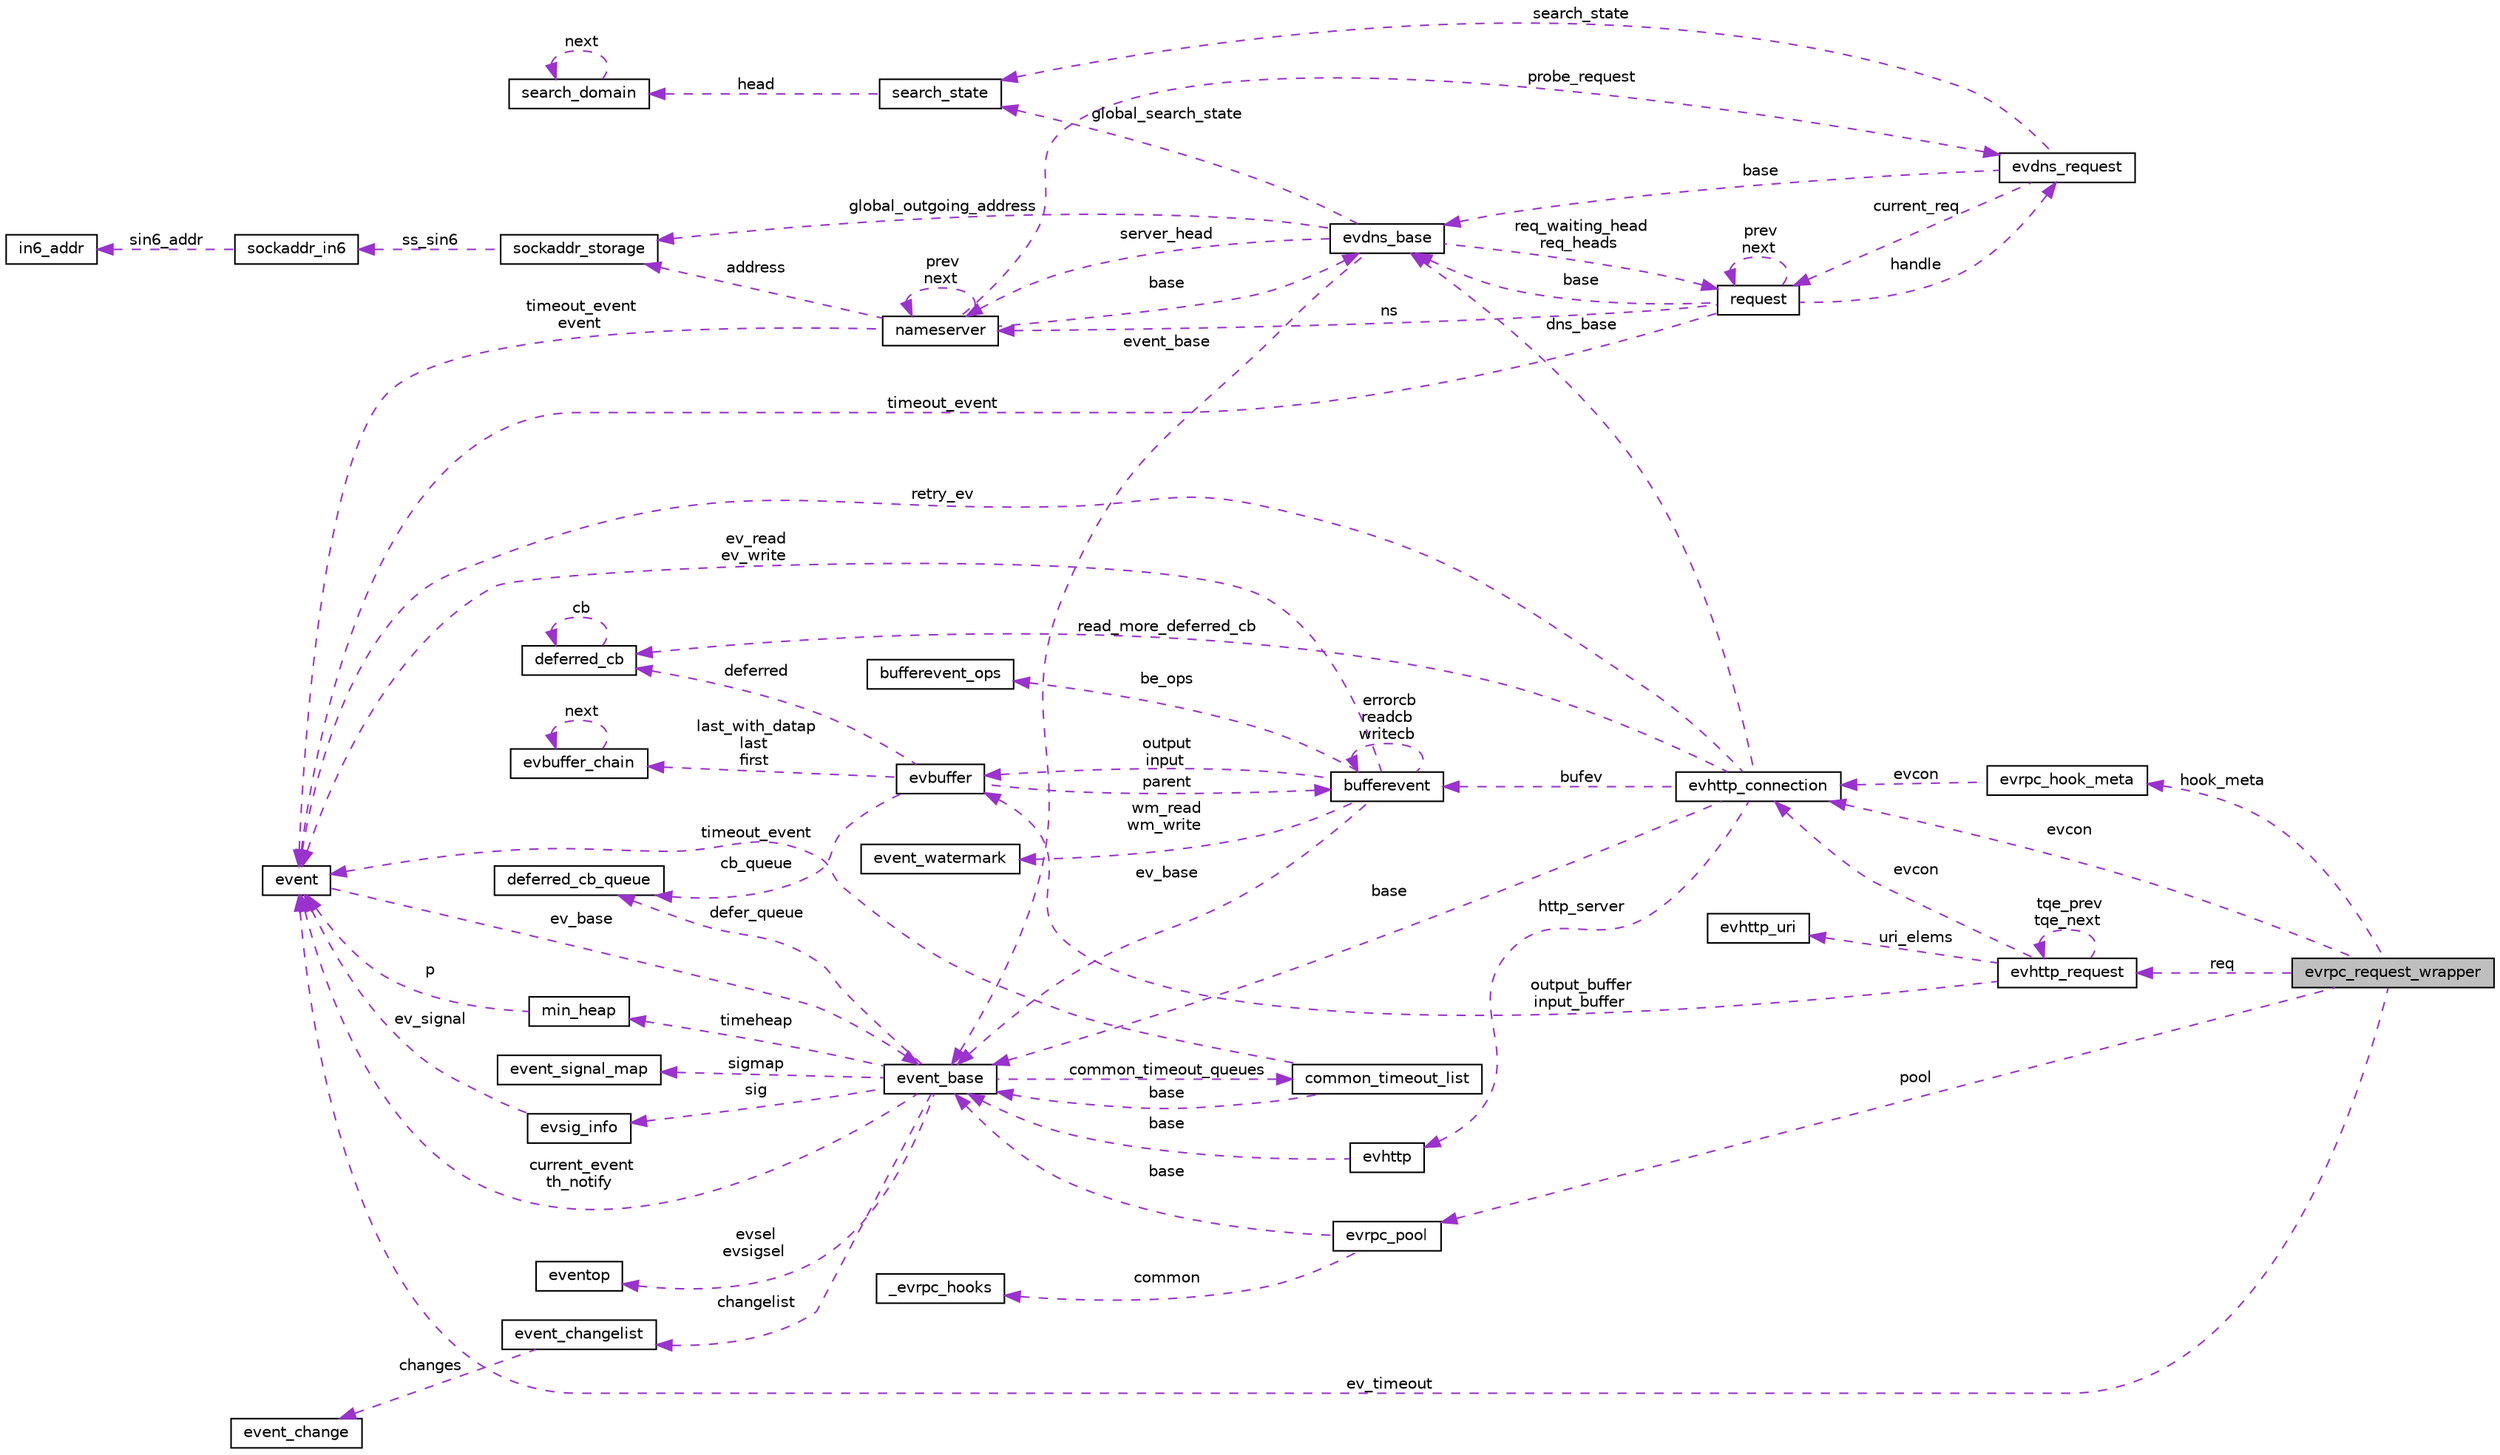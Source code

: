 digraph G
{
  edge [fontname="Helvetica",fontsize="10",labelfontname="Helvetica",labelfontsize="10"];
  node [fontname="Helvetica",fontsize="10",shape=record];
  rankdir="LR";
  Node1 [label="evrpc_request_wrapper",height=0.2,width=0.4,color="black", fillcolor="grey75", style="filled" fontcolor="black"];
  Node2 -> Node1 [dir="back",color="darkorchid3",fontsize="10",style="dashed",label=" evcon" ,fontname="Helvetica"];
  Node2 [label="evhttp_connection",height=0.2,width=0.4,color="black", fillcolor="white", style="filled",URL="$structevhttp__connection.html"];
  Node3 -> Node2 [dir="back",color="darkorchid3",fontsize="10",style="dashed",label=" dns_base" ,fontname="Helvetica"];
  Node3 [label="evdns_base",height=0.2,width=0.4,color="black", fillcolor="white", style="filled",URL="$structevdns__base.html"];
  Node4 -> Node3 [dir="back",color="darkorchid3",fontsize="10",style="dashed",label=" global_outgoing_address" ,fontname="Helvetica"];
  Node4 [label="sockaddr_storage",height=0.2,width=0.4,color="black", fillcolor="white", style="filled",URL="$structsockaddr__storage.html"];
  Node5 -> Node4 [dir="back",color="darkorchid3",fontsize="10",style="dashed",label=" ss_sin6" ,fontname="Helvetica"];
  Node5 [label="sockaddr_in6",height=0.2,width=0.4,color="black", fillcolor="white", style="filled",URL="$structsockaddr__in6.html"];
  Node6 -> Node5 [dir="back",color="darkorchid3",fontsize="10",style="dashed",label=" sin6_addr" ,fontname="Helvetica"];
  Node6 [label="in6_addr",height=0.2,width=0.4,color="black", fillcolor="white", style="filled",URL="$structin6__addr.html"];
  Node7 -> Node3 [dir="back",color="darkorchid3",fontsize="10",style="dashed",label=" server_head" ,fontname="Helvetica"];
  Node7 [label="nameserver",height=0.2,width=0.4,color="black", fillcolor="white", style="filled",URL="$structnameserver.html"];
  Node3 -> Node7 [dir="back",color="darkorchid3",fontsize="10",style="dashed",label=" base" ,fontname="Helvetica"];
  Node8 -> Node7 [dir="back",color="darkorchid3",fontsize="10",style="dashed",label=" timeout_event\nevent" ,fontname="Helvetica"];
  Node8 [label="event",height=0.2,width=0.4,color="black", fillcolor="white", style="filled",URL="$structevent.html"];
  Node9 -> Node8 [dir="back",color="darkorchid3",fontsize="10",style="dashed",label=" ev_base" ,fontname="Helvetica"];
  Node9 [label="event_base",height=0.2,width=0.4,color="black", fillcolor="white", style="filled",URL="$structevent__base.html"];
  Node10 -> Node9 [dir="back",color="darkorchid3",fontsize="10",style="dashed",label=" evsel\nevsigsel" ,fontname="Helvetica"];
  Node10 [label="eventop",height=0.2,width=0.4,color="black", fillcolor="white", style="filled",URL="$structeventop.html"];
  Node11 -> Node9 [dir="back",color="darkorchid3",fontsize="10",style="dashed",label=" sig" ,fontname="Helvetica"];
  Node11 [label="evsig_info",height=0.2,width=0.4,color="black", fillcolor="white", style="filled",URL="$structevsig__info.html"];
  Node8 -> Node11 [dir="back",color="darkorchid3",fontsize="10",style="dashed",label=" ev_signal" ,fontname="Helvetica"];
  Node12 -> Node9 [dir="back",color="darkorchid3",fontsize="10",style="dashed",label=" timeheap" ,fontname="Helvetica"];
  Node12 [label="min_heap",height=0.2,width=0.4,color="black", fillcolor="white", style="filled",URL="$structmin__heap.html"];
  Node8 -> Node12 [dir="back",color="darkorchid3",fontsize="10",style="dashed",label=" p" ,fontname="Helvetica"];
  Node13 -> Node9 [dir="back",color="darkorchid3",fontsize="10",style="dashed",label=" defer_queue" ,fontname="Helvetica"];
  Node13 [label="deferred_cb_queue",height=0.2,width=0.4,color="black", fillcolor="white", style="filled",URL="$structdeferred__cb__queue.html"];
  Node8 -> Node9 [dir="back",color="darkorchid3",fontsize="10",style="dashed",label=" current_event\nth_notify" ,fontname="Helvetica"];
  Node14 -> Node9 [dir="back",color="darkorchid3",fontsize="10",style="dashed",label=" common_timeout_queues" ,fontname="Helvetica"];
  Node14 [label="common_timeout_list",height=0.2,width=0.4,color="black", fillcolor="white", style="filled",URL="$structcommon__timeout__list.html"];
  Node8 -> Node14 [dir="back",color="darkorchid3",fontsize="10",style="dashed",label=" timeout_event" ,fontname="Helvetica"];
  Node9 -> Node14 [dir="back",color="darkorchid3",fontsize="10",style="dashed",label=" base" ,fontname="Helvetica"];
  Node15 -> Node9 [dir="back",color="darkorchid3",fontsize="10",style="dashed",label=" sigmap" ,fontname="Helvetica"];
  Node15 [label="event_signal_map",height=0.2,width=0.4,color="black", fillcolor="white", style="filled",URL="$structevent__signal__map.html"];
  Node16 -> Node9 [dir="back",color="darkorchid3",fontsize="10",style="dashed",label=" changelist" ,fontname="Helvetica"];
  Node16 [label="event_changelist",height=0.2,width=0.4,color="black", fillcolor="white", style="filled",URL="$structevent__changelist.html"];
  Node17 -> Node16 [dir="back",color="darkorchid3",fontsize="10",style="dashed",label=" changes" ,fontname="Helvetica"];
  Node17 [label="event_change",height=0.2,width=0.4,color="black", fillcolor="white", style="filled",URL="$structevent__change.html"];
  Node4 -> Node7 [dir="back",color="darkorchid3",fontsize="10",style="dashed",label=" address" ,fontname="Helvetica"];
  Node18 -> Node7 [dir="back",color="darkorchid3",fontsize="10",style="dashed",label=" probe_request" ,fontname="Helvetica"];
  Node18 [label="evdns_request",height=0.2,width=0.4,color="black", fillcolor="white", style="filled",URL="$structevdns__request.html"];
  Node3 -> Node18 [dir="back",color="darkorchid3",fontsize="10",style="dashed",label=" base" ,fontname="Helvetica"];
  Node19 -> Node18 [dir="back",color="darkorchid3",fontsize="10",style="dashed",label=" current_req" ,fontname="Helvetica"];
  Node19 [label="request",height=0.2,width=0.4,color="black", fillcolor="white", style="filled",URL="$structrequest.html"];
  Node3 -> Node19 [dir="back",color="darkorchid3",fontsize="10",style="dashed",label=" base" ,fontname="Helvetica"];
  Node8 -> Node19 [dir="back",color="darkorchid3",fontsize="10",style="dashed",label=" timeout_event" ,fontname="Helvetica"];
  Node18 -> Node19 [dir="back",color="darkorchid3",fontsize="10",style="dashed",label=" handle" ,fontname="Helvetica"];
  Node7 -> Node19 [dir="back",color="darkorchid3",fontsize="10",style="dashed",label=" ns" ,fontname="Helvetica"];
  Node19 -> Node19 [dir="back",color="darkorchid3",fontsize="10",style="dashed",label=" prev\nnext" ,fontname="Helvetica"];
  Node20 -> Node18 [dir="back",color="darkorchid3",fontsize="10",style="dashed",label=" search_state" ,fontname="Helvetica"];
  Node20 [label="search_state",height=0.2,width=0.4,color="black", fillcolor="white", style="filled",URL="$structsearch__state.html"];
  Node21 -> Node20 [dir="back",color="darkorchid3",fontsize="10",style="dashed",label=" head" ,fontname="Helvetica"];
  Node21 [label="search_domain",height=0.2,width=0.4,color="black", fillcolor="white", style="filled",URL="$structsearch__domain.html"];
  Node21 -> Node21 [dir="back",color="darkorchid3",fontsize="10",style="dashed",label=" next" ,fontname="Helvetica"];
  Node7 -> Node7 [dir="back",color="darkorchid3",fontsize="10",style="dashed",label=" prev\nnext" ,fontname="Helvetica"];
  Node19 -> Node3 [dir="back",color="darkorchid3",fontsize="10",style="dashed",label=" req_waiting_head\nreq_heads" ,fontname="Helvetica"];
  Node20 -> Node3 [dir="back",color="darkorchid3",fontsize="10",style="dashed",label=" global_search_state" ,fontname="Helvetica"];
  Node9 -> Node3 [dir="back",color="darkorchid3",fontsize="10",style="dashed",label=" event_base" ,fontname="Helvetica"];
  Node8 -> Node2 [dir="back",color="darkorchid3",fontsize="10",style="dashed",label=" retry_ev" ,fontname="Helvetica"];
  Node22 -> Node2 [dir="back",color="darkorchid3",fontsize="10",style="dashed",label=" http_server" ,fontname="Helvetica"];
  Node22 [label="evhttp",height=0.2,width=0.4,color="black", fillcolor="white", style="filled",URL="$structevhttp.html"];
  Node9 -> Node22 [dir="back",color="darkorchid3",fontsize="10",style="dashed",label=" base" ,fontname="Helvetica"];
  Node9 -> Node2 [dir="back",color="darkorchid3",fontsize="10",style="dashed",label=" base" ,fontname="Helvetica"];
  Node23 -> Node2 [dir="back",color="darkorchid3",fontsize="10",style="dashed",label=" read_more_deferred_cb" ,fontname="Helvetica"];
  Node23 [label="deferred_cb",height=0.2,width=0.4,color="black", fillcolor="white", style="filled",URL="$structdeferred__cb.html"];
  Node23 -> Node23 [dir="back",color="darkorchid3",fontsize="10",style="dashed",label=" cb" ,fontname="Helvetica"];
  Node24 -> Node2 [dir="back",color="darkorchid3",fontsize="10",style="dashed",label=" bufev" ,fontname="Helvetica"];
  Node24 [label="bufferevent",height=0.2,width=0.4,color="black", fillcolor="white", style="filled",URL="$structbufferevent.html"];
  Node25 -> Node24 [dir="back",color="darkorchid3",fontsize="10",style="dashed",label=" wm_read\nwm_write" ,fontname="Helvetica"];
  Node25 [label="event_watermark",height=0.2,width=0.4,color="black", fillcolor="white", style="filled",URL="$structevent__watermark.html"];
  Node8 -> Node24 [dir="back",color="darkorchid3",fontsize="10",style="dashed",label=" ev_read\nev_write" ,fontname="Helvetica"];
  Node26 -> Node24 [dir="back",color="darkorchid3",fontsize="10",style="dashed",label=" output\ninput" ,fontname="Helvetica"];
  Node26 [label="evbuffer",height=0.2,width=0.4,color="black", fillcolor="white", style="filled",URL="$structevbuffer.html"];
  Node13 -> Node26 [dir="back",color="darkorchid3",fontsize="10",style="dashed",label=" cb_queue" ,fontname="Helvetica"];
  Node27 -> Node26 [dir="back",color="darkorchid3",fontsize="10",style="dashed",label=" last_with_datap\nlast\nfirst" ,fontname="Helvetica"];
  Node27 [label="evbuffer_chain",height=0.2,width=0.4,color="black", fillcolor="white", style="filled",URL="$structevbuffer__chain.html"];
  Node27 -> Node27 [dir="back",color="darkorchid3",fontsize="10",style="dashed",label=" next" ,fontname="Helvetica"];
  Node24 -> Node26 [dir="back",color="darkorchid3",fontsize="10",style="dashed",label=" parent" ,fontname="Helvetica"];
  Node23 -> Node26 [dir="back",color="darkorchid3",fontsize="10",style="dashed",label=" deferred" ,fontname="Helvetica"];
  Node9 -> Node24 [dir="back",color="darkorchid3",fontsize="10",style="dashed",label=" ev_base" ,fontname="Helvetica"];
  Node24 -> Node24 [dir="back",color="darkorchid3",fontsize="10",style="dashed",label=" errorcb\nreadcb\nwritecb" ,fontname="Helvetica"];
  Node28 -> Node24 [dir="back",color="darkorchid3",fontsize="10",style="dashed",label=" be_ops" ,fontname="Helvetica"];
  Node28 [label="bufferevent_ops",height=0.2,width=0.4,color="black", fillcolor="white", style="filled",URL="$structbufferevent__ops.html"];
  Node8 -> Node1 [dir="back",color="darkorchid3",fontsize="10",style="dashed",label=" ev_timeout" ,fontname="Helvetica"];
  Node29 -> Node1 [dir="back",color="darkorchid3",fontsize="10",style="dashed",label=" pool" ,fontname="Helvetica"];
  Node29 [label="evrpc_pool",height=0.2,width=0.4,color="black", fillcolor="white", style="filled",URL="$structevrpc__pool.html"];
  Node30 -> Node29 [dir="back",color="darkorchid3",fontsize="10",style="dashed",label=" common" ,fontname="Helvetica"];
  Node30 [label="_evrpc_hooks",height=0.2,width=0.4,color="black", fillcolor="white", style="filled",URL="$struct__evrpc__hooks.html"];
  Node9 -> Node29 [dir="back",color="darkorchid3",fontsize="10",style="dashed",label=" base" ,fontname="Helvetica"];
  Node31 -> Node1 [dir="back",color="darkorchid3",fontsize="10",style="dashed",label=" hook_meta" ,fontname="Helvetica"];
  Node31 [label="evrpc_hook_meta",height=0.2,width=0.4,color="black", fillcolor="white", style="filled",URL="$structevrpc__hook__meta.html"];
  Node2 -> Node31 [dir="back",color="darkorchid3",fontsize="10",style="dashed",label=" evcon" ,fontname="Helvetica"];
  Node32 -> Node1 [dir="back",color="darkorchid3",fontsize="10",style="dashed",label=" req" ,fontname="Helvetica"];
  Node32 [label="evhttp_request",height=0.2,width=0.4,color="black", fillcolor="white", style="filled",URL="$structevhttp__request.html"];
  Node2 -> Node32 [dir="back",color="darkorchid3",fontsize="10",style="dashed",label=" evcon" ,fontname="Helvetica"];
  Node33 -> Node32 [dir="back",color="darkorchid3",fontsize="10",style="dashed",label=" uri_elems" ,fontname="Helvetica"];
  Node33 [label="evhttp_uri",height=0.2,width=0.4,color="black", fillcolor="white", style="filled",URL="$structevhttp__uri.html"];
  Node26 -> Node32 [dir="back",color="darkorchid3",fontsize="10",style="dashed",label=" output_buffer\ninput_buffer" ,fontname="Helvetica"];
  Node32 -> Node32 [dir="back",color="darkorchid3",fontsize="10",style="dashed",label=" tqe_prev\ntqe_next" ,fontname="Helvetica"];
}
